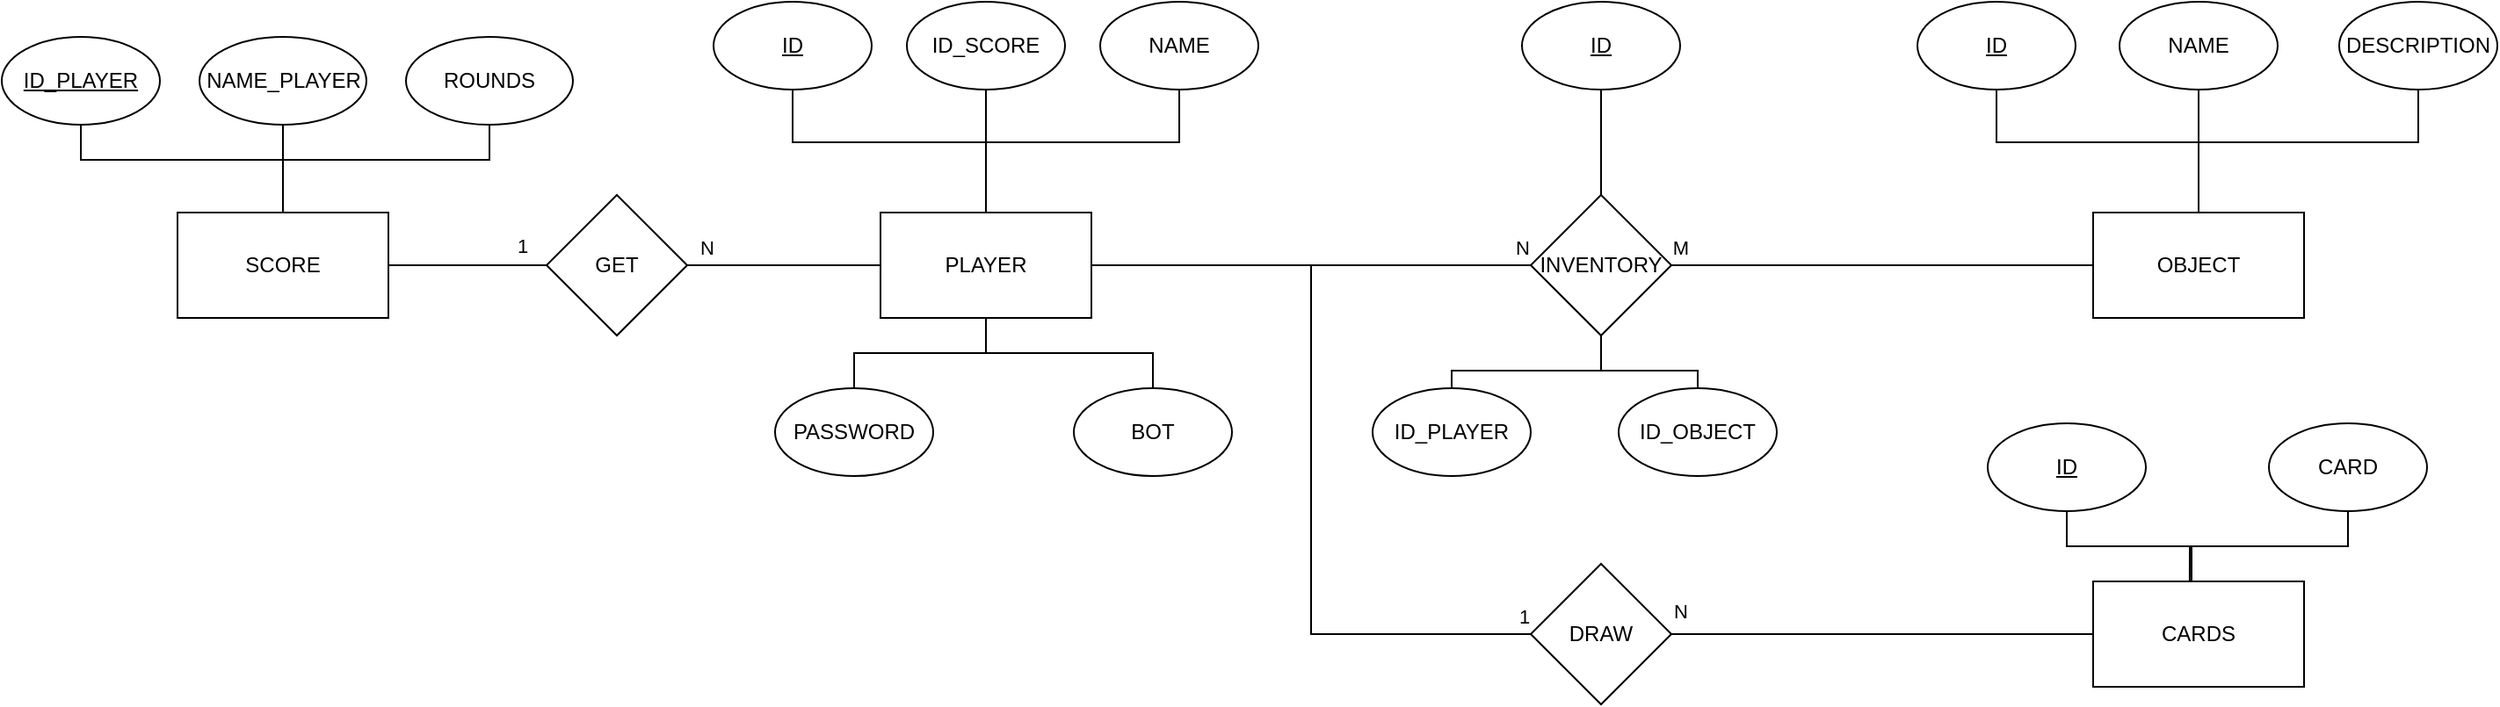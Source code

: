 <mxfile version="24.7.6">
  <diagram id="R2lEEEUBdFMjLlhIrx00" name="Page-1">
    <mxGraphModel dx="2216" dy="735" grid="1" gridSize="10" guides="1" tooltips="1" connect="1" arrows="1" fold="1" page="1" pageScale="1" pageWidth="850" pageHeight="1100" math="0" shadow="0" extFonts="Permanent Marker^https://fonts.googleapis.com/css?family=Permanent+Marker">
      <root>
        <mxCell id="0" />
        <mxCell id="1" parent="0" />
        <mxCell id="fjBCl2A9YWWVZO73-bLu-17" style="edgeStyle=orthogonalEdgeStyle;rounded=0;orthogonalLoop=1;jettySize=auto;html=1;endArrow=none;endFill=0;" edge="1" parent="1" source="fjBCl2A9YWWVZO73-bLu-1" target="fjBCl2A9YWWVZO73-bLu-16">
          <mxGeometry relative="1" as="geometry" />
        </mxCell>
        <mxCell id="fjBCl2A9YWWVZO73-bLu-32" value="N" style="edgeLabel;html=1;align=center;verticalAlign=middle;resizable=0;points=[];" vertex="1" connectable="0" parent="fjBCl2A9YWWVZO73-bLu-17">
          <mxGeometry x="0.8" y="1" relative="1" as="geometry">
            <mxPoint x="20" y="-9" as="offset" />
          </mxGeometry>
        </mxCell>
        <mxCell id="fjBCl2A9YWWVZO73-bLu-38" style="edgeStyle=orthogonalEdgeStyle;rounded=0;orthogonalLoop=1;jettySize=auto;html=1;entryX=0;entryY=0.5;entryDx=0;entryDy=0;endArrow=none;endFill=0;" edge="1" parent="1" source="fjBCl2A9YWWVZO73-bLu-1" target="fjBCl2A9YWWVZO73-bLu-39">
          <mxGeometry relative="1" as="geometry">
            <mxPoint x="570" y="450" as="targetPoint" />
          </mxGeometry>
        </mxCell>
        <mxCell id="fjBCl2A9YWWVZO73-bLu-41" value="1" style="edgeLabel;html=1;align=center;verticalAlign=middle;resizable=0;points=[];" vertex="1" connectable="0" parent="fjBCl2A9YWWVZO73-bLu-38">
          <mxGeometry x="0.837" y="1" relative="1" as="geometry">
            <mxPoint x="33" y="-9" as="offset" />
          </mxGeometry>
        </mxCell>
        <mxCell id="fjBCl2A9YWWVZO73-bLu-44" style="edgeStyle=orthogonalEdgeStyle;rounded=0;orthogonalLoop=1;jettySize=auto;html=1;entryX=1;entryY=0.5;entryDx=0;entryDy=0;endArrow=none;endFill=0;" edge="1" parent="1" source="fjBCl2A9YWWVZO73-bLu-1" target="fjBCl2A9YWWVZO73-bLu-43">
          <mxGeometry relative="1" as="geometry" />
        </mxCell>
        <mxCell id="fjBCl2A9YWWVZO73-bLu-46" value="N" style="edgeLabel;html=1;align=center;verticalAlign=middle;resizable=0;points=[];" vertex="1" connectable="0" parent="fjBCl2A9YWWVZO73-bLu-44">
          <mxGeometry x="0.538" y="-4" relative="1" as="geometry">
            <mxPoint x="-15" y="-6" as="offset" />
          </mxGeometry>
        </mxCell>
        <mxCell id="fjBCl2A9YWWVZO73-bLu-1" value="PLAYER" style="rounded=0;whiteSpace=wrap;html=1;" vertex="1" parent="1">
          <mxGeometry x="340" y="230" width="120" height="60" as="geometry" />
        </mxCell>
        <mxCell id="fjBCl2A9YWWVZO73-bLu-2" value="OBJECT" style="rounded=0;whiteSpace=wrap;html=1;" vertex="1" parent="1">
          <mxGeometry x="1030" y="230" width="120" height="60" as="geometry" />
        </mxCell>
        <mxCell id="fjBCl2A9YWWVZO73-bLu-3" value="CARDS" style="rounded=0;whiteSpace=wrap;html=1;" vertex="1" parent="1">
          <mxGeometry x="1030" y="440" width="120" height="60" as="geometry" />
        </mxCell>
        <mxCell id="fjBCl2A9YWWVZO73-bLu-5" value="SCORE" style="rounded=0;whiteSpace=wrap;html=1;" vertex="1" parent="1">
          <mxGeometry x="-60" y="230" width="120" height="60" as="geometry" />
        </mxCell>
        <mxCell id="fjBCl2A9YWWVZO73-bLu-11" style="edgeStyle=orthogonalEdgeStyle;rounded=0;orthogonalLoop=1;jettySize=auto;html=1;entryX=0.5;entryY=0;entryDx=0;entryDy=0;endArrow=none;endFill=0;" edge="1" parent="1" source="fjBCl2A9YWWVZO73-bLu-6" target="fjBCl2A9YWWVZO73-bLu-1">
          <mxGeometry relative="1" as="geometry">
            <Array as="points">
              <mxPoint x="290" y="190" />
              <mxPoint x="400" y="190" />
            </Array>
          </mxGeometry>
        </mxCell>
        <mxCell id="fjBCl2A9YWWVZO73-bLu-6" value="ID" style="ellipse;whiteSpace=wrap;html=1;fontStyle=4" vertex="1" parent="1">
          <mxGeometry x="245" y="110" width="90" height="50" as="geometry" />
        </mxCell>
        <mxCell id="fjBCl2A9YWWVZO73-bLu-12" style="edgeStyle=orthogonalEdgeStyle;rounded=0;orthogonalLoop=1;jettySize=auto;html=1;entryX=0.5;entryY=0;entryDx=0;entryDy=0;endArrow=none;endFill=0;" edge="1" parent="1" source="fjBCl2A9YWWVZO73-bLu-7" target="fjBCl2A9YWWVZO73-bLu-1">
          <mxGeometry relative="1" as="geometry" />
        </mxCell>
        <mxCell id="fjBCl2A9YWWVZO73-bLu-7" value="ID_SCORE" style="ellipse;whiteSpace=wrap;html=1;" vertex="1" parent="1">
          <mxGeometry x="355" y="110" width="90" height="50" as="geometry" />
        </mxCell>
        <mxCell id="fjBCl2A9YWWVZO73-bLu-13" style="edgeStyle=orthogonalEdgeStyle;rounded=0;orthogonalLoop=1;jettySize=auto;html=1;endArrow=none;endFill=0;" edge="1" parent="1" source="fjBCl2A9YWWVZO73-bLu-8" target="fjBCl2A9YWWVZO73-bLu-1">
          <mxGeometry relative="1" as="geometry">
            <Array as="points">
              <mxPoint x="510" y="190" />
              <mxPoint x="400" y="190" />
            </Array>
          </mxGeometry>
        </mxCell>
        <mxCell id="fjBCl2A9YWWVZO73-bLu-8" value="NAME" style="ellipse;whiteSpace=wrap;html=1;" vertex="1" parent="1">
          <mxGeometry x="465" y="110" width="90" height="50" as="geometry" />
        </mxCell>
        <mxCell id="fjBCl2A9YWWVZO73-bLu-14" style="edgeStyle=orthogonalEdgeStyle;rounded=0;orthogonalLoop=1;jettySize=auto;html=1;entryX=0.5;entryY=1;entryDx=0;entryDy=0;endArrow=none;endFill=0;" edge="1" parent="1" source="fjBCl2A9YWWVZO73-bLu-9" target="fjBCl2A9YWWVZO73-bLu-1">
          <mxGeometry relative="1" as="geometry" />
        </mxCell>
        <mxCell id="fjBCl2A9YWWVZO73-bLu-9" value="PASSWORD" style="ellipse;whiteSpace=wrap;html=1;" vertex="1" parent="1">
          <mxGeometry x="280" y="330" width="90" height="50" as="geometry" />
        </mxCell>
        <mxCell id="fjBCl2A9YWWVZO73-bLu-15" style="edgeStyle=orthogonalEdgeStyle;rounded=0;orthogonalLoop=1;jettySize=auto;html=1;entryX=0.5;entryY=1;entryDx=0;entryDy=0;endArrow=none;endFill=0;" edge="1" parent="1" source="fjBCl2A9YWWVZO73-bLu-10" target="fjBCl2A9YWWVZO73-bLu-1">
          <mxGeometry relative="1" as="geometry" />
        </mxCell>
        <mxCell id="fjBCl2A9YWWVZO73-bLu-10" value="BOT" style="ellipse;whiteSpace=wrap;html=1;" vertex="1" parent="1">
          <mxGeometry x="450" y="330" width="90" height="50" as="geometry" />
        </mxCell>
        <mxCell id="fjBCl2A9YWWVZO73-bLu-18" style="edgeStyle=orthogonalEdgeStyle;rounded=0;orthogonalLoop=1;jettySize=auto;html=1;entryX=0;entryY=0.5;entryDx=0;entryDy=0;endArrow=none;endFill=0;" edge="1" parent="1" source="fjBCl2A9YWWVZO73-bLu-16" target="fjBCl2A9YWWVZO73-bLu-2">
          <mxGeometry relative="1" as="geometry" />
        </mxCell>
        <mxCell id="fjBCl2A9YWWVZO73-bLu-16" value="INVENTORY" style="rhombus;whiteSpace=wrap;html=1;" vertex="1" parent="1">
          <mxGeometry x="710" y="220" width="80" height="80" as="geometry" />
        </mxCell>
        <mxCell id="fjBCl2A9YWWVZO73-bLu-23" style="edgeStyle=orthogonalEdgeStyle;rounded=0;orthogonalLoop=1;jettySize=auto;html=1;entryX=0.5;entryY=1;entryDx=0;entryDy=0;endArrow=none;endFill=0;" edge="1" parent="1" source="fjBCl2A9YWWVZO73-bLu-19" target="fjBCl2A9YWWVZO73-bLu-16">
          <mxGeometry relative="1" as="geometry">
            <Array as="points">
              <mxPoint x="665" y="320" />
              <mxPoint x="750" y="320" />
            </Array>
          </mxGeometry>
        </mxCell>
        <mxCell id="fjBCl2A9YWWVZO73-bLu-19" value="ID_PLAYER" style="ellipse;whiteSpace=wrap;html=1;" vertex="1" parent="1">
          <mxGeometry x="620" y="330" width="90" height="50" as="geometry" />
        </mxCell>
        <mxCell id="fjBCl2A9YWWVZO73-bLu-22" style="edgeStyle=orthogonalEdgeStyle;rounded=0;orthogonalLoop=1;jettySize=auto;html=1;endArrow=none;endFill=0;" edge="1" parent="1" source="fjBCl2A9YWWVZO73-bLu-21" target="fjBCl2A9YWWVZO73-bLu-16">
          <mxGeometry relative="1" as="geometry" />
        </mxCell>
        <mxCell id="fjBCl2A9YWWVZO73-bLu-21" value="ID" style="ellipse;whiteSpace=wrap;html=1;fontStyle=4" vertex="1" parent="1">
          <mxGeometry x="705" y="110" width="90" height="50" as="geometry" />
        </mxCell>
        <mxCell id="fjBCl2A9YWWVZO73-bLu-25" style="edgeStyle=orthogonalEdgeStyle;rounded=0;orthogonalLoop=1;jettySize=auto;html=1;entryX=0.5;entryY=1;entryDx=0;entryDy=0;endArrow=none;endFill=0;" edge="1" parent="1" source="fjBCl2A9YWWVZO73-bLu-24" target="fjBCl2A9YWWVZO73-bLu-16">
          <mxGeometry relative="1" as="geometry">
            <Array as="points">
              <mxPoint x="805" y="320" />
              <mxPoint x="750" y="320" />
            </Array>
          </mxGeometry>
        </mxCell>
        <mxCell id="fjBCl2A9YWWVZO73-bLu-24" value="ID_OBJECT" style="ellipse;whiteSpace=wrap;html=1;" vertex="1" parent="1">
          <mxGeometry x="760" y="330" width="90" height="50" as="geometry" />
        </mxCell>
        <mxCell id="fjBCl2A9YWWVZO73-bLu-27" style="edgeStyle=orthogonalEdgeStyle;rounded=0;orthogonalLoop=1;jettySize=auto;html=1;endArrow=none;endFill=0;" edge="1" parent="1" source="fjBCl2A9YWWVZO73-bLu-26" target="fjBCl2A9YWWVZO73-bLu-2">
          <mxGeometry relative="1" as="geometry">
            <Array as="points">
              <mxPoint x="975" y="190" />
              <mxPoint x="1090" y="190" />
            </Array>
          </mxGeometry>
        </mxCell>
        <mxCell id="fjBCl2A9YWWVZO73-bLu-26" value="ID" style="ellipse;whiteSpace=wrap;html=1;fontStyle=4" vertex="1" parent="1">
          <mxGeometry x="930" y="110" width="90" height="50" as="geometry" />
        </mxCell>
        <mxCell id="fjBCl2A9YWWVZO73-bLu-31" style="edgeStyle=orthogonalEdgeStyle;rounded=0;orthogonalLoop=1;jettySize=auto;html=1;entryX=0.5;entryY=0;entryDx=0;entryDy=0;endArrow=none;endFill=0;" edge="1" parent="1" source="fjBCl2A9YWWVZO73-bLu-28" target="fjBCl2A9YWWVZO73-bLu-2">
          <mxGeometry relative="1" as="geometry" />
        </mxCell>
        <mxCell id="fjBCl2A9YWWVZO73-bLu-28" value="NAME" style="ellipse;whiteSpace=wrap;html=1;" vertex="1" parent="1">
          <mxGeometry x="1045" y="110" width="90" height="50" as="geometry" />
        </mxCell>
        <mxCell id="fjBCl2A9YWWVZO73-bLu-30" style="edgeStyle=orthogonalEdgeStyle;rounded=0;orthogonalLoop=1;jettySize=auto;html=1;entryX=0.5;entryY=0;entryDx=0;entryDy=0;endArrow=none;endFill=0;" edge="1" parent="1" source="fjBCl2A9YWWVZO73-bLu-29" target="fjBCl2A9YWWVZO73-bLu-2">
          <mxGeometry relative="1" as="geometry">
            <Array as="points">
              <mxPoint x="1215" y="190" />
              <mxPoint x="1090" y="190" />
            </Array>
          </mxGeometry>
        </mxCell>
        <mxCell id="fjBCl2A9YWWVZO73-bLu-29" value="DESCRIPTION" style="ellipse;whiteSpace=wrap;html=1;" vertex="1" parent="1">
          <mxGeometry x="1170" y="110" width="90" height="50" as="geometry" />
        </mxCell>
        <mxCell id="fjBCl2A9YWWVZO73-bLu-33" value="M" style="edgeLabel;html=1;align=center;verticalAlign=middle;resizable=0;points=[];" vertex="1" connectable="0" parent="1">
          <mxGeometry x="795" y="250" as="geometry" />
        </mxCell>
        <mxCell id="fjBCl2A9YWWVZO73-bLu-34" value="ID" style="ellipse;whiteSpace=wrap;html=1;fontStyle=4" vertex="1" parent="1">
          <mxGeometry x="970" y="350" width="90" height="50" as="geometry" />
        </mxCell>
        <mxCell id="fjBCl2A9YWWVZO73-bLu-35" style="edgeStyle=orthogonalEdgeStyle;rounded=0;orthogonalLoop=1;jettySize=auto;html=1;endArrow=none;endFill=0;" edge="1" parent="1" source="fjBCl2A9YWWVZO73-bLu-34">
          <mxGeometry relative="1" as="geometry">
            <mxPoint x="1085" y="440" as="targetPoint" />
            <Array as="points">
              <mxPoint x="1015" y="420" />
              <mxPoint x="1086" y="420" />
              <mxPoint x="1086" y="440" />
            </Array>
          </mxGeometry>
        </mxCell>
        <mxCell id="fjBCl2A9YWWVZO73-bLu-36" value="CARD" style="ellipse;whiteSpace=wrap;html=1;fontStyle=0" vertex="1" parent="1">
          <mxGeometry x="1130" y="350" width="90" height="50" as="geometry" />
        </mxCell>
        <mxCell id="fjBCl2A9YWWVZO73-bLu-37" style="edgeStyle=orthogonalEdgeStyle;rounded=0;orthogonalLoop=1;jettySize=auto;html=1;entryX=0.458;entryY=-0.008;entryDx=0;entryDy=0;entryPerimeter=0;endArrow=none;endFill=0;" edge="1" parent="1" source="fjBCl2A9YWWVZO73-bLu-36" target="fjBCl2A9YWWVZO73-bLu-3">
          <mxGeometry relative="1" as="geometry" />
        </mxCell>
        <mxCell id="fjBCl2A9YWWVZO73-bLu-40" style="edgeStyle=orthogonalEdgeStyle;rounded=0;orthogonalLoop=1;jettySize=auto;html=1;entryX=0;entryY=0.5;entryDx=0;entryDy=0;endArrow=none;endFill=0;" edge="1" parent="1" source="fjBCl2A9YWWVZO73-bLu-39" target="fjBCl2A9YWWVZO73-bLu-3">
          <mxGeometry relative="1" as="geometry" />
        </mxCell>
        <mxCell id="fjBCl2A9YWWVZO73-bLu-39" value="DRAW" style="rhombus;whiteSpace=wrap;html=1;" vertex="1" parent="1">
          <mxGeometry x="710" y="430" width="80" height="80" as="geometry" />
        </mxCell>
        <mxCell id="fjBCl2A9YWWVZO73-bLu-42" value="N" style="edgeLabel;html=1;align=center;verticalAlign=middle;resizable=0;points=[];" vertex="1" connectable="0" parent="1">
          <mxGeometry x="690" y="474" as="geometry">
            <mxPoint x="105" y="-17" as="offset" />
          </mxGeometry>
        </mxCell>
        <mxCell id="fjBCl2A9YWWVZO73-bLu-45" style="edgeStyle=orthogonalEdgeStyle;rounded=0;orthogonalLoop=1;jettySize=auto;html=1;entryX=1;entryY=0.5;entryDx=0;entryDy=0;endArrow=none;endFill=0;" edge="1" parent="1" source="fjBCl2A9YWWVZO73-bLu-43" target="fjBCl2A9YWWVZO73-bLu-5">
          <mxGeometry relative="1" as="geometry" />
        </mxCell>
        <mxCell id="fjBCl2A9YWWVZO73-bLu-43" value="GET" style="rhombus;whiteSpace=wrap;html=1;" vertex="1" parent="1">
          <mxGeometry x="150" y="220" width="80" height="80" as="geometry" />
        </mxCell>
        <mxCell id="fjBCl2A9YWWVZO73-bLu-47" value="1" style="edgeLabel;html=1;align=center;verticalAlign=middle;resizable=0;points=[];" vertex="1" connectable="0" parent="1">
          <mxGeometry x="252.238" y="257" as="geometry">
            <mxPoint x="-116" y="-8" as="offset" />
          </mxGeometry>
        </mxCell>
        <mxCell id="fjBCl2A9YWWVZO73-bLu-54" style="edgeStyle=orthogonalEdgeStyle;rounded=0;orthogonalLoop=1;jettySize=auto;html=1;entryX=0.5;entryY=0;entryDx=0;entryDy=0;endArrow=none;endFill=0;" edge="1" parent="1" source="fjBCl2A9YWWVZO73-bLu-48" target="fjBCl2A9YWWVZO73-bLu-5">
          <mxGeometry relative="1" as="geometry">
            <Array as="points">
              <mxPoint x="-115" y="200" />
              <mxPoint y="200" />
            </Array>
          </mxGeometry>
        </mxCell>
        <mxCell id="fjBCl2A9YWWVZO73-bLu-48" value="ID_PLAYER" style="ellipse;whiteSpace=wrap;html=1;fontStyle=4" vertex="1" parent="1">
          <mxGeometry x="-160" y="130" width="90" height="50" as="geometry" />
        </mxCell>
        <mxCell id="fjBCl2A9YWWVZO73-bLu-51" style="edgeStyle=orthogonalEdgeStyle;rounded=0;orthogonalLoop=1;jettySize=auto;html=1;entryX=0.5;entryY=0;entryDx=0;entryDy=0;endArrow=none;endFill=0;" edge="1" parent="1" source="fjBCl2A9YWWVZO73-bLu-49" target="fjBCl2A9YWWVZO73-bLu-5">
          <mxGeometry relative="1" as="geometry" />
        </mxCell>
        <mxCell id="fjBCl2A9YWWVZO73-bLu-49" value="NAME_PLAYER" style="ellipse;whiteSpace=wrap;html=1;" vertex="1" parent="1">
          <mxGeometry x="-47.5" y="130" width="95" height="50" as="geometry" />
        </mxCell>
        <mxCell id="fjBCl2A9YWWVZO73-bLu-53" style="edgeStyle=orthogonalEdgeStyle;rounded=0;orthogonalLoop=1;jettySize=auto;html=1;endArrow=none;endFill=0;" edge="1" parent="1" source="fjBCl2A9YWWVZO73-bLu-52">
          <mxGeometry relative="1" as="geometry">
            <mxPoint y="230" as="targetPoint" />
            <Array as="points">
              <mxPoint x="118" y="200" />
              <mxPoint y="200" />
            </Array>
          </mxGeometry>
        </mxCell>
        <mxCell id="fjBCl2A9YWWVZO73-bLu-52" value="ROUNDS" style="ellipse;whiteSpace=wrap;html=1;" vertex="1" parent="1">
          <mxGeometry x="70" y="130" width="95" height="50" as="geometry" />
        </mxCell>
      </root>
    </mxGraphModel>
  </diagram>
</mxfile>
